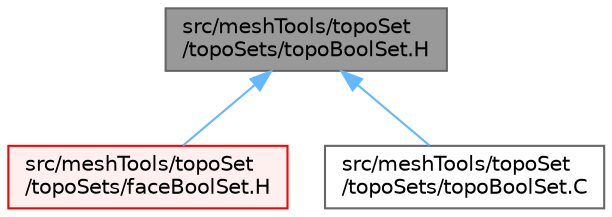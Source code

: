 digraph "src/meshTools/topoSet/topoSets/topoBoolSet.H"
{
 // LATEX_PDF_SIZE
  bgcolor="transparent";
  edge [fontname=Helvetica,fontsize=10,labelfontname=Helvetica,labelfontsize=10];
  node [fontname=Helvetica,fontsize=10,shape=box,height=0.2,width=0.4];
  Node1 [id="Node000001",label="src/meshTools/topoSet\l/topoSets/topoBoolSet.H",height=0.2,width=0.4,color="gray40", fillcolor="grey60", style="filled", fontcolor="black",tooltip=" "];
  Node1 -> Node2 [id="edge1_Node000001_Node000002",dir="back",color="steelblue1",style="solid",tooltip=" "];
  Node2 [id="Node000002",label="src/meshTools/topoSet\l/topoSets/faceBoolSet.H",height=0.2,width=0.4,color="red", fillcolor="#FFF0F0", style="filled",URL="$faceBoolSet_8H.html",tooltip=" "];
  Node1 -> Node5 [id="edge2_Node000001_Node000005",dir="back",color="steelblue1",style="solid",tooltip=" "];
  Node5 [id="Node000005",label="src/meshTools/topoSet\l/topoSets/topoBoolSet.C",height=0.2,width=0.4,color="grey40", fillcolor="white", style="filled",URL="$topoBoolSet_8C.html",tooltip=" "];
}
